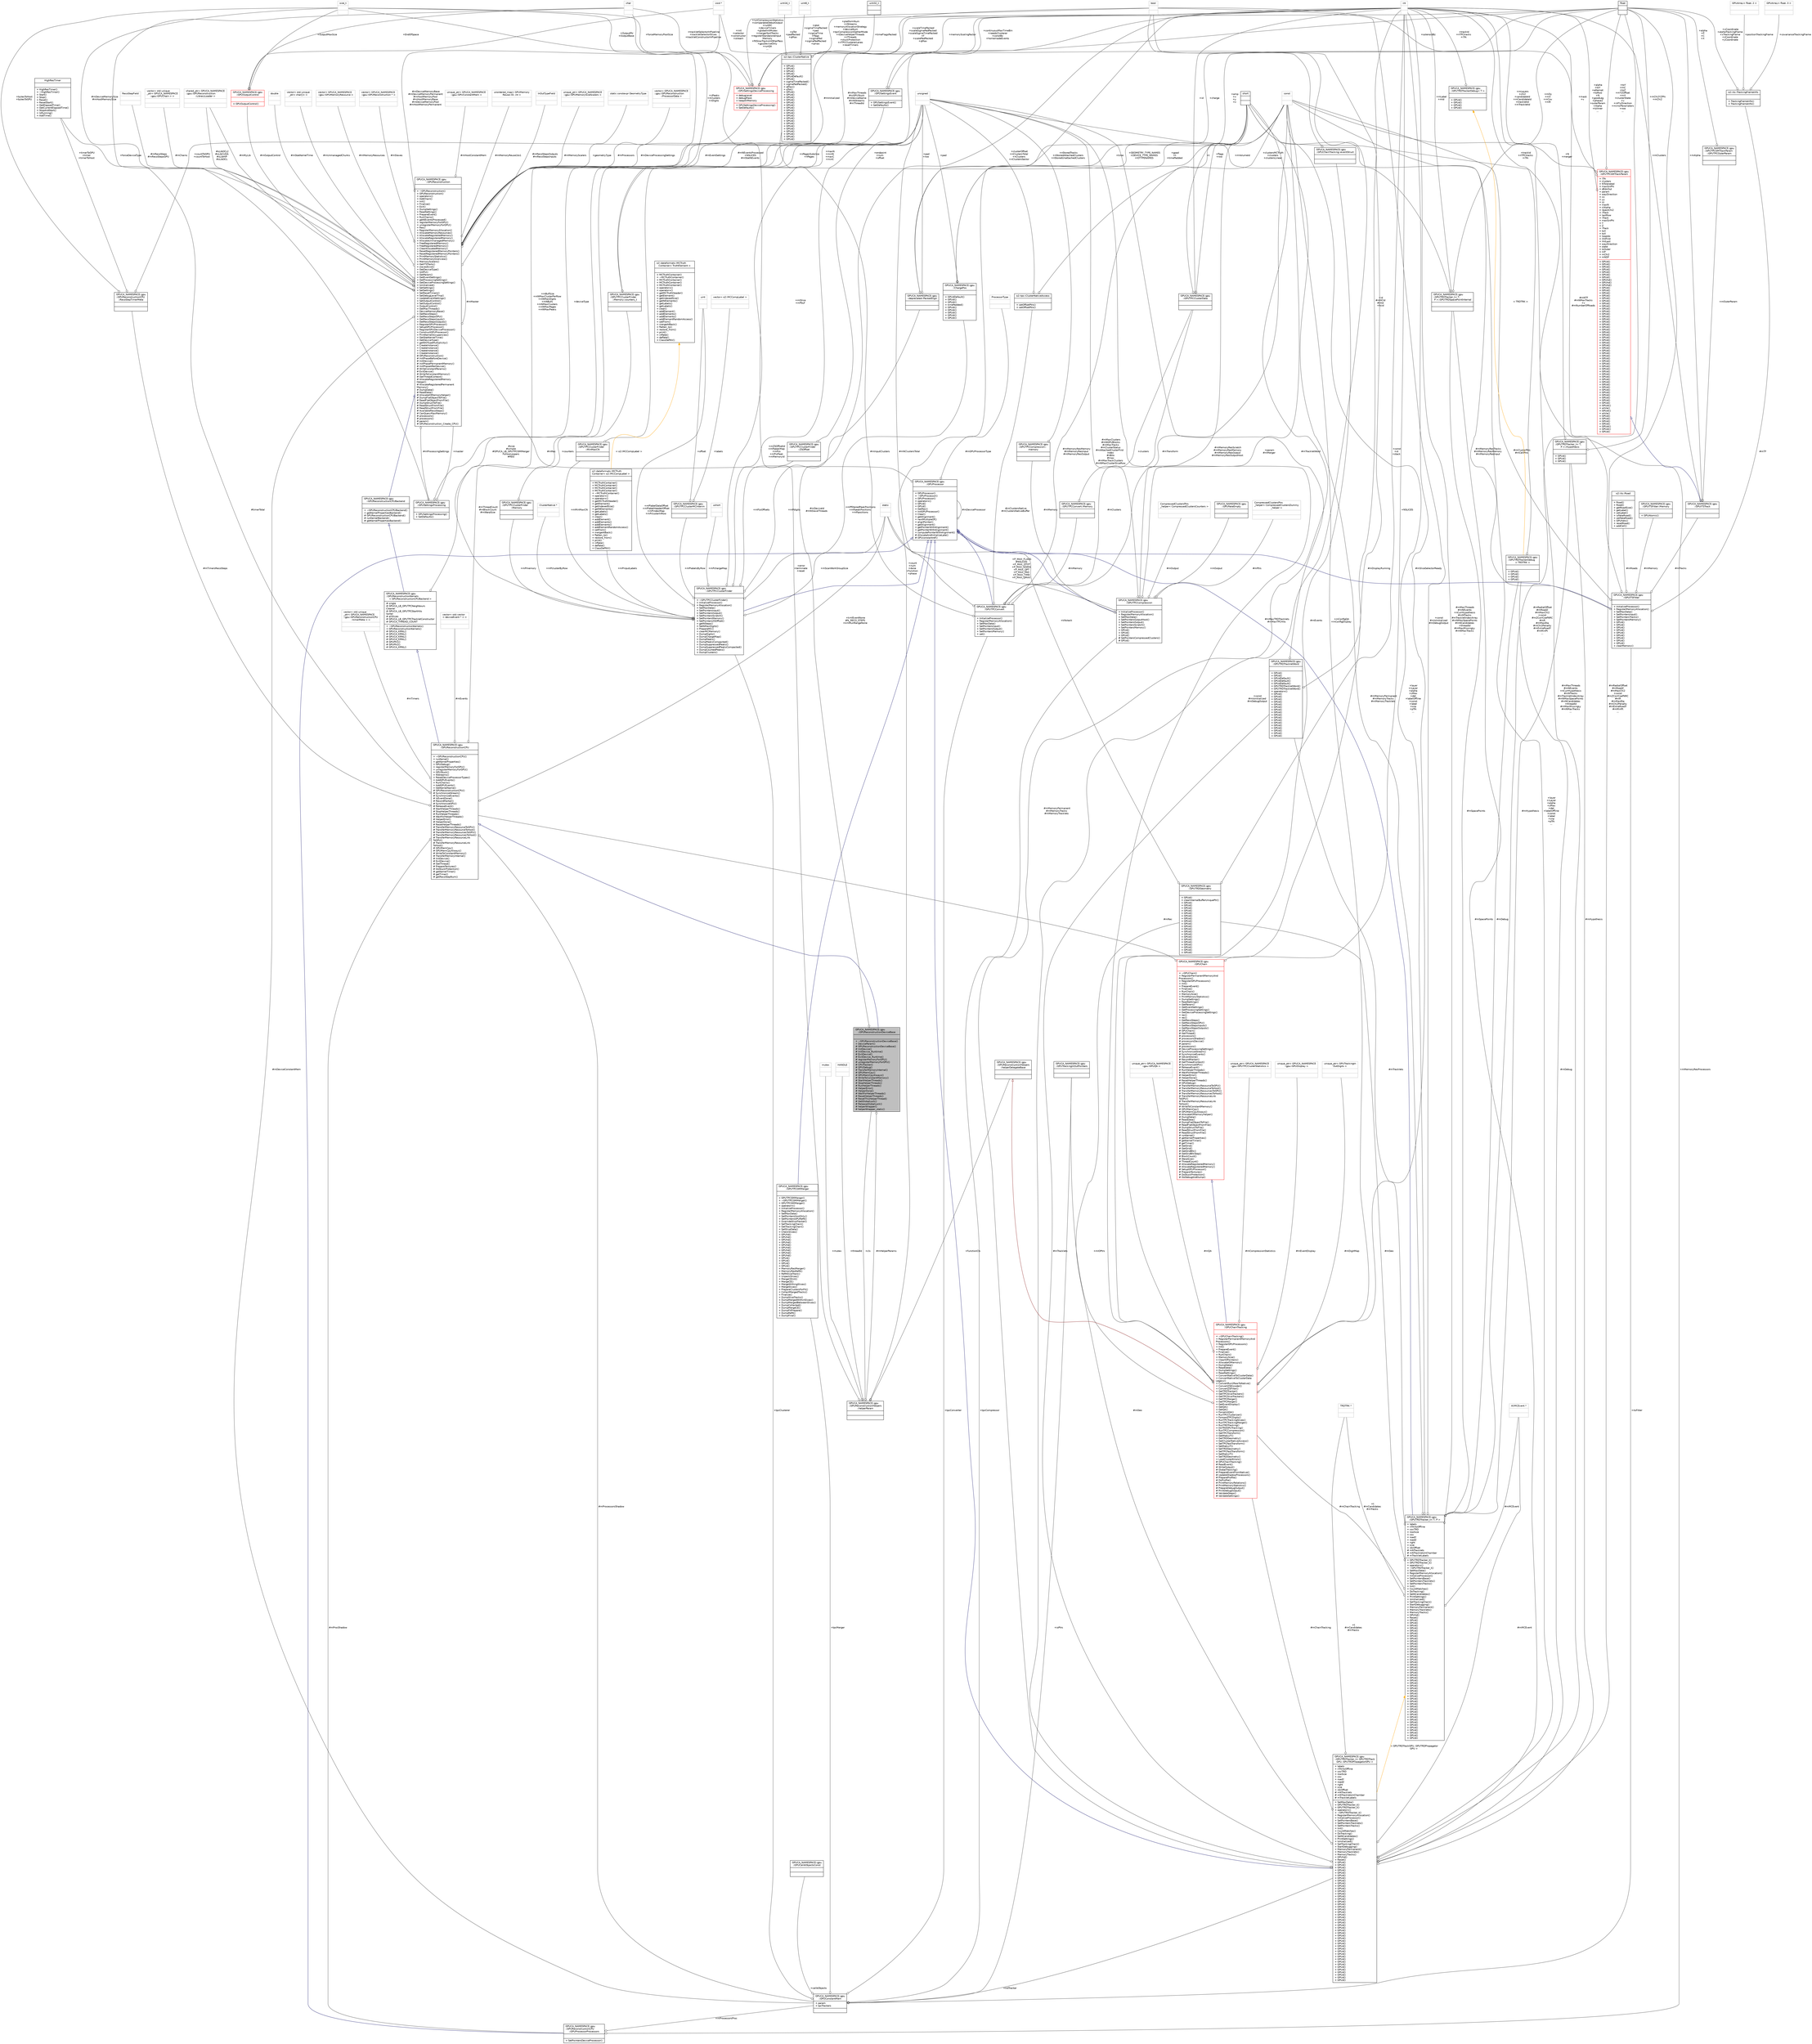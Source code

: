 digraph "GPUCA_NAMESPACE::gpu::GPUReconstructionDeviceBase"
{
 // INTERACTIVE_SVG=YES
  bgcolor="transparent";
  edge [fontname="Helvetica",fontsize="10",labelfontname="Helvetica",labelfontsize="10"];
  node [fontname="Helvetica",fontsize="10",shape=record];
  Node10 [label="{GPUCA_NAMESPACE::gpu\l::GPUReconstructionDeviceBase\n||+ ~GPUReconstructionDeviceBase()\l+ DeviceParam()\l# GPUReconstructionDeviceBase()\l# InitDevice()\l# InitDevice_Runtime()\l# ExitDevice()\l# ExitDevice_Runtime()\l# registerMemoryForGPU()\l# unregisterMemoryForGPU()\l# CPUTracker()\l# GPUDebug()\l# TransferMemoryInternal()\l# GPUMemCpy()\l# GPUMemCpyAlways()\l# WriteToConstantMemory()\l# StartHelperThreads()\l# StopHelperThreads()\l# RunHelperThreads()\l# HelperError()\l# HelperDone()\l# WaitForHelperThreads()\l# ResetHelperThreads()\l# ResetThisHelperThread()\l# GetGlobalLock()\l# ReleaseGlobalLock()\l# helperWrapper()\l# helperWrapper_static()\l}",height=0.2,width=0.4,color="black", fillcolor="grey75", style="filled", fontcolor="black"];
  Node11 -> Node10 [dir="back",color="midnightblue",fontsize="10",style="solid",arrowtail="onormal",fontname="Helvetica"];
  Node11 [label="{GPUCA_NAMESPACE::gpu\l::GPUReconstructionCPU\n||+ ~GPUReconstructionCPU()\l+ runKernel()\l+ getKernelProperties()\l+ GPUDebug()\l+ registerMemoryForGPU()\l+ unregisterMemoryForGPU()\l+ GPUStuck()\l+ NStreams()\l+ ResetDeviceProcessorTypes()\l+ AddGPUEvents()\l+ RunChains()\l+ AddGPUEvents()\l+ GetKernelName()\l# GPUReconstructionCPU()\l# SynchronizeStream()\l# SynchronizeEvents()\l# IsEventDone()\l# RecordMarker()\l# SynchronizeGPU()\l# ReleaseEvent()\l# StartHelperThreads()\l# StopHelperThreads()\l# RunHelperThreads()\l# WaitForHelperThreads()\l# HelperError()\l# HelperDone()\l# ResetHelperThreads()\l# TransferMemoryResourceToGPU()\l# TransferMemoryResourceToHost()\l# TransferMemoryResourcesToGPU()\l# TransferMemoryResourcesToHost()\l# TransferMemoryResourceLink\lToGPU()\l# TransferMemoryResourceLink\lToHost()\l# GPUMemCpy()\l# GPUMemCpyAlways()\l# WriteToConstantMemory()\l# TransferMemoryInternal()\l# InitDevice()\l# ExitDevice()\l# GetThread()\l# PrepareTextures()\l# DoStuckProtection()\l# getKernelTimer()\l# getTimer()\l# getRecoStepNum()\l}",height=0.2,width=0.4,color="black",URL="$db/d88/classGPUCA__NAMESPACE_1_1gpu_1_1GPUReconstructionCPU.html"];
  Node12 -> Node11 [dir="back",color="midnightblue",fontsize="10",style="solid",arrowtail="onormal",fontname="Helvetica"];
  Node12 [label="{GPUCA_NAMESPACE::gpu\l::GPUReconstructionKernels\l\< GPUReconstructionCPUBackend \>\n|# single\l# GPUCA_LB_GPUTPCNeighbours\lCleaner\l# GPUCA_LB_GPUTPCStartHits\lSorter\l# allSlices\l# GPUCA_LB_GPUTPCTrackletConstructor\l# GPUCA_THREAD_COUNT\l|+ ~GPUReconstructionKernels()\l+ GPUReconstructionKernels()\l# GPUCA_KRNL()\l# GPUCA_KRNL()\l# GPUCA_KRNL()\l# GPUCA_KRNL()\l# GPUPtr1()\l# GPUPtr2()\l# GPUCA_KRNL()\l}",height=0.2,width=0.4,color="black",URL="$d2/dc7/classGPUCA__NAMESPACE_1_1gpu_1_1GPUReconstructionKernels_3_01GPUReconstructionCPUBackend_01_4.html"];
  Node13 -> Node12 [dir="back",color="midnightblue",fontsize="10",style="solid",arrowtail="onormal",fontname="Helvetica"];
  Node13 [label="{GPUCA_NAMESPACE::gpu\l::GPUReconstructionCPUBackend\n||+ ~GPUReconstructionCPUBackend()\l+ getKernelPropertiesBackend()\l# GPUReconstructionCPUBackend()\l# runKernelBackend()\l# getKernelPropertiesBackend()\l}",height=0.2,width=0.4,color="black",URL="$d2/d24/classGPUCA__NAMESPACE_1_1gpu_1_1GPUReconstructionCPUBackend.html"];
  Node14 -> Node13 [dir="back",color="midnightblue",fontsize="10",style="solid",arrowtail="onormal",fontname="Helvetica"];
  Node14 [label="{GPUCA_NAMESPACE::gpu\l::GPUReconstruction\n||+ ~GPUReconstruction()\l+ GPUReconstruction()\l+ operator=()\l+ AddChain()\l+ Init()\l+ Finalize()\l+ Exit()\l+ DumpSettings()\l+ ReadSettings()\l+ PrepareEvent()\l+ RunChains()\l+ getNEventsProcessed()\l+ registerMemoryForGPU()\l+ unregisterMemoryForGPU()\l+ Res()\l+ RegisterMemoryAllocation()\l+ AllocateMemoryResources()\l+ AllocateRegisteredMemory()\l+ AllocateRegisteredMemory()\l+ AllocateUnmanagedMemory()\l+ FreeRegisteredMemory()\l+ FreeRegisteredMemory()\l+ ClearAllocatedMemory()\l+ ResetRegisteredMemoryPointers()\l+ ResetRegisteredMemoryPointers()\l+ PrintMemoryStatistics()\l+ PrintMemoryOverview()\l+ MemoryScalers()\l+ GetITSTraits()\l+ slavesExist()\l+ GetDeviceType()\l+ IsGPU()\l+ GetParam()\l+ GetEventSettings()\l+ GetProcessingSettings()\l+ GetDeviceProcessingSettings()\l+ IsInitialized()\l+ SetSettings()\l+ SetSettings()\l+ SetResetTimers()\l+ SetDebugLevelTmp()\l+ UpdateEventSettings()\l+ SetOutputControl()\l+ SetOutputControl()\l+ OutputControl()\l+ GetMaxThreads()\l+ DeviceMemoryBase()\l+ GetRecoSteps()\l+ GetRecoStepsGPU()\l+ GetRecoStepsInputs()\l+ GetRecoStepsOutputs()\l+ RegisterGPUProcessor()\l+ SetupGPUProcessor()\l+ RegisterGPUDeviceProcessor()\l+ ConstructGPUProcessor()\l+ PrintKernelOccupancies()\l+ GetStatKernelTime()\l+ GetDeviceType()\l+ getNIOTypeMultiplicity()\l+ CreateInstance()\l+ CreateInstance()\l+ CreateInstance()\l+ CreateInstance()\l# GPUReconstruction()\l# InitPhaseBeforeDevice()\l# InitDevice()\l# InitPhasePermanentMemory()\l# InitPhaseAfterDevice()\l# WriteConstantParams()\l# ExitDevice()\l# WriteToConstantMemory()\l# GetThreadContext()\l# AllocateRegisteredMemory\lHelper()\l# AllocateRegisteredPermanent\lMemory()\l# DumpData()\l# ReadData()\l# AllocateIOMemoryHelper()\l# DumpFlatObjectToFile()\l# ReadFlatObjectFromFile()\l# DumpStructToFile()\l# ReadStructFromFile()\l# ReadStructFromFile()\l# AvailableRecoSteps()\l# CanQueryMaxMemory()\l# processors()\l# processors()\l# param()\l# GPUReconstruction_Create_CPU()\l}",height=0.2,width=0.4,color="black",URL="$d6/df4/classGPUCA__NAMESPACE_1_1gpu_1_1GPUReconstruction.html"];
  Node15 -> Node14 [color="grey25",fontsize="10",style="solid",label=" #mUnmanagedChunks" ,arrowhead="odiamond",fontname="Helvetica"];
  Node15 [label="{vector\< std::unique\l_ptr\< char[]\> \>\n||}",height=0.2,width=0.4,color="grey75"];
  Node14 -> Node14 [color="grey25",fontsize="10",style="solid",label=" #mMaster" ,arrowhead="odiamond",fontname="Helvetica"];
  Node16 -> Node14 [color="grey25",fontsize="10",style="solid",label=" #mMemoryResources" ,arrowhead="odiamond",fontname="Helvetica"];
  Node16 [label="{vector\< GPUCA_NAMESPACE\l::gpu::GPUMemoryResource \>\n||}",height=0.2,width=0.4,color="grey75"];
  Node17 -> Node14 [color="grey25",fontsize="10",style="solid",label=" #sLibOCL2\n#sLibCUDA\n#sLibHIP\n#sLibOCL" ,arrowhead="odiamond",fontname="Helvetica"];
  Node17 [label="{shared_ptr\< GPUCA_NAMESPACE\l::gpu::GPUReconstruction\l::LibraryLoader \>\n||}",height=0.2,width=0.4,color="grey75"];
  Node18 -> Node14 [color="grey25",fontsize="10",style="solid",label=" #mStatKernelTime" ,arrowhead="odiamond",fontname="Helvetica"];
  Node18 [label="{double\n||}",height=0.2,width=0.4,color="grey75"];
  Node19 -> Node14 [color="grey25",fontsize="10",style="solid",label=" #mDeviceProcessingSettings" ,arrowhead="odiamond",fontname="Helvetica"];
  Node19 [label="{GPUCA_NAMESPACE::gpu\l::GPUSettingsDeviceProcessing\n|+ debugLevel\l+ debugMask\l+ keepAllMemory\l|+ GPUSettingsDeviceProcessing()\l+ SetDefaults()\l}",height=0.2,width=0.4,color="red",URL="$dd/d45/structGPUCA__NAMESPACE_1_1gpu_1_1GPUSettingsDeviceProcessing.html"];
  Node20 -> Node19 [color="grey25",fontsize="10",style="solid",label=" +memoryScalingFactor" ,arrowhead="odiamond",fontname="Helvetica"];
  Node20 [label="{float\n||}",height=0.2,width=0.4,color="black",URL="$d4/dc3/classfloat.html"];
  Node21 -> Node19 [color="grey25",fontsize="10",style="solid",label=" +trackletSelectorInPipeline\n+trackletSelectorSlices\n+trackletConstructorInPipeline" ,arrowhead="odiamond",fontname="Helvetica"];
  Node21 [label="{char\n||}",height=0.2,width=0.4,color="grey75"];
  Node22 -> Node19 [color="grey25",fontsize="10",style="solid",label=" +forceMemoryPoolSize" ,arrowhead="odiamond",fontname="Helvetica"];
  Node22 [label="{size_t\n||}",height=0.2,width=0.4,color="grey75"];
  Node23 -> Node19 [color="grey25",fontsize="10",style="solid",label=" +platformNum\n+nStreams\n+memoryAllocationStrategy\n+deviceNum\n+tpcCompressionGatherMode\n+nDeviceHelperThreads\n+nThreads\n+stuckProtection\n+nTPCClustererLanes\n+resetTimers\n..." ,arrowhead="odiamond",fontname="Helvetica"];
  Node23 [label="{int\n||}",height=0.2,width=0.4,color="grey75"];
  Node24 -> Node19 [color="grey25",fontsize="10",style="solid",label=" +runCompressionStatistics\n+comparableDebutOutput\n+runMC\n+deviceTimers\n+globalInitMutex\n+mergerSortTracks\n+registerStandaloneInput\lMemory\n+fitSlowTracksInOtherPass\n+gpuDeviceOnly\n+runQA\n..." ,arrowhead="odiamond",fontname="Helvetica"];
  Node24 [label="{bool\n||}",height=0.2,width=0.4,color="grey75"];
  Node28 -> Node14 [color="grey25",fontsize="10",style="solid",label=" #mSlaves" ,arrowhead="odiamond",fontname="Helvetica"];
  Node28 [label="{vector\< GPUCA_NAMESPACE\l::gpu::GPUReconstruction * \>\n||}",height=0.2,width=0.4,color="grey75"];
  Node29 -> Node14 [color="grey25",fontsize="10",style="solid",label=" #mHostConstantMem" ,arrowhead="odiamond",fontname="Helvetica"];
  Node29 [label="{unique_ptr\< GPUCA_NAMESPACE\l::gpu::GPUConstantMem \>\n||}",height=0.2,width=0.4,color="grey75"];
  Node30 -> Node14 [color="grey25",fontsize="10",style="solid",label=" #mMemoryReuse1to1" ,arrowhead="odiamond",fontname="Helvetica"];
  Node30 [label="{unordered_map\< GPUMemory\lReuse::ID, int \>\n||}",height=0.2,width=0.4,color="grey75"];
  Node31 -> Node14 [color="grey25",fontsize="10",style="solid",label=" #mRecoStepsOutputs\n#mRecoStepsInputs" ,arrowhead="odiamond",fontname="Helvetica"];
  Node31 [label="{InOutTypeField\n||}",height=0.2,width=0.4,color="grey75"];
  Node32 -> Node14 [color="grey25",fontsize="10",style="solid",label=" #mMemoryScalers" ,arrowhead="odiamond",fontname="Helvetica"];
  Node32 [label="{unique_ptr\< GPUCA_NAMESPACE\l::gpu::GPUMemorySizeScalers \>\n||}",height=0.2,width=0.4,color="grey75"];
  Node33 -> Node14 [color="grey25",fontsize="10",style="solid",label=" #mOutputControl" ,arrowhead="odiamond",fontname="Helvetica"];
  Node33 [label="{GPUCA_NAMESPACE::gpu\l::GPUOutputControl\n||+ GPUOutputControl()\l}",height=0.2,width=0.4,color="red",URL="$d4/d7c/structGPUCA__NAMESPACE_1_1gpu_1_1GPUOutputControl.html"];
  Node21 -> Node33 [color="grey25",fontsize="10",style="solid",label=" +EndOfSpace" ,arrowhead="odiamond",fontname="Helvetica"];
  Node22 -> Node33 [color="grey25",fontsize="10",style="solid",label=" +OutputMaxSize" ,arrowhead="odiamond",fontname="Helvetica"];
  Node35 -> Node33 [color="grey25",fontsize="10",style="solid",label=" +OutputPtr\n+OutputBase" ,arrowhead="odiamond",fontname="Helvetica"];
  Node35 [label="{void *\n||}",height=0.2,width=0.4,color="grey75"];
  Node17 -> Node14 [color="grey25",fontsize="10",style="solid",label=" #mMyLib" ,arrowhead="odiamond",fontname="Helvetica"];
  Node36 -> Node14 [color="grey25",fontsize="10",style="solid",label=" #mEventSettings" ,arrowhead="odiamond",fontname="Helvetica"];
  Node36 [label="{GPUCA_NAMESPACE::gpu\l::GPUSettingsEvent\n||+ GPUSettingsEvent()\l+ SetDefaults()\l}",height=0.2,width=0.4,color="black",URL="$d0/d50/structGPUCA__NAMESPACE_1_1gpu_1_1GPUSettingsEvent.html"];
  Node20 -> Node36 [color="grey25",fontsize="10",style="solid",label=" +solenoidBz" ,arrowhead="odiamond",fontname="Helvetica"];
  Node23 -> Node36 [color="grey25",fontsize="10",style="solid",label=" +continuousMaxTimeBin\n+needsClusterer\n+constBz\n+homemadeEvents" ,arrowhead="odiamond",fontname="Helvetica"];
  Node22 -> Node14 [color="grey25",fontsize="10",style="solid",label=" #mDeviceMemorySize\n#mHostMemorySize" ,arrowhead="odiamond",fontname="Helvetica"];
  Node37 -> Node14 [color="grey25",fontsize="10",style="solid",label=" #mDeviceConstantMem" ,arrowhead="odiamond",fontname="Helvetica"];
  Node37 [label="{GPUCA_NAMESPACE::gpu\l::GPUConstantMem\n|+ param\l+ tpcTrackers\l|}",height=0.2,width=0.4,color="black",URL="$dc/d57/structGPUCA__NAMESPACE_1_1gpu_1_1GPUConstantMem.html"];
  Node38 -> Node37 [color="grey25",fontsize="10",style="solid",label=" +tpcClusterer" ,arrowhead="odiamond",fontname="Helvetica"];
  Node38 [label="{GPUCA_NAMESPACE::gpu\l::GPUTPCClusterFinder\n||+ ~GPUTPCClusterFinder()\l+ InitializeProcessor()\l+ RegisterMemoryAllocation()\l+ SetMaxData()\l+ SetPointersInput()\l+ SetPointersOutput()\l+ SetPointersScratch()\l+ SetPointersMemory()\l+ SetPointersZSOffset()\l+ getNSteps()\l+ SetNMaxDigits()\l+ PrepareMC()\l+ clearMCMemory()\l+ DumpDigits()\l+ DumpChargeMap()\l+ DumpPeaks()\l+ DumpPeaksCompacted()\l+ DumpSuppressedPeaks()\l+ DumpSuppressedPeaksCompacted()\l+ DumpCountedPeaks()\l+ DumpClusters()\l}",height=0.2,width=0.4,color="black",URL="$da/dac/classGPUCA__NAMESPACE_1_1gpu_1_1GPUTPCClusterFinder.html"];
  Node39 -> Node38 [dir="back",color="midnightblue",fontsize="10",style="solid",arrowtail="onormal",fontname="Helvetica"];
  Node39 [label="{GPUCA_NAMESPACE::gpu\l::GPUProcessor\n||+ GPUProcessor()\l+ ~GPUProcessor()\l+ GPUProcessor()\l+ operator=()\l+ GPUd()\l+ GPUd()\l+ GetRec()\l+ InitGPUProcessor()\l+ Clear()\l+ getAlignment()\l+ nextMultipleOf()\l+ alignPointer()\l+ getAlignment()\l+ getPointerWithAlignment()\l+ getPointerWithAlignment()\l+ computePointerWithAlignment()\l# AllocateAndInitializeLate()\l# GPUconstantref()\l}",height=0.2,width=0.4,color="black",URL="$d0/dd7/classGPUCA__NAMESPACE_1_1gpu_1_1GPUProcessor.html"];
  Node14 -> Node39 [color="grey25",fontsize="10",style="solid",label=" #mRec" ,arrowhead="odiamond",fontname="Helvetica"];
  Node39 -> Node39 [color="grey25",fontsize="10",style="solid",label=" #mDeviceProcessor" ,arrowhead="odiamond",fontname="Helvetica"];
  Node40 -> Node39 [color="grey25",fontsize="10",style="solid",label=" #mGPUProcessorType" ,arrowhead="odiamond",fontname="Helvetica"];
  Node40 [label="{ProcessorType\n||}",height=0.2,width=0.4,color="grey75"];
  Node41 -> Node38 [color="grey25",fontsize="10",style="solid",label=" +mMinMaxCN" ,arrowhead="odiamond",fontname="Helvetica"];
  Node41 [label="{GPUCA_NAMESPACE::gpu\l::GPUTPCClusterFinder\l::MinMaxCN\n||}",height=0.2,width=0.4,color="black",URL="$dc/dc6/structGPUCA__NAMESPACE_1_1gpu_1_1GPUTPCClusterFinder_1_1MinMaxCN.html"];
  Node42 -> Node41 [color="grey25",fontsize="10",style="solid",label=" +maxN\n+minN\n+maxC\n+minC" ,arrowhead="odiamond",fontname="Helvetica"];
  Node42 [label="{unsigned\n||}",height=0.2,width=0.4,color="grey75"];
  Node43 -> Node38 [color="grey25",fontsize="10",style="solid",label=" +mPmemory" ,arrowhead="odiamond",fontname="Helvetica"];
  Node43 [label="{GPUCA_NAMESPACE::gpu\l::GPUTPCClusterFinder\l::Memory\n||}",height=0.2,width=0.4,color="black",URL="$d6/d9c/structGPUCA__NAMESPACE_1_1gpu_1_1GPUTPCClusterFinder_1_1Memory.html"];
  Node44 -> Node43 [color="grey25",fontsize="10",style="solid",label=" +counters" ,arrowhead="odiamond",fontname="Helvetica"];
  Node44 [label="{GPUCA_NAMESPACE::gpu\l::GPUTPCClusterFinder\l::Memory::counters_t\n||}",height=0.2,width=0.4,color="black",URL="$d6/d42/structGPUCA__NAMESPACE_1_1gpu_1_1GPUTPCClusterFinder_1_1Memory_1_1counters__t.html"];
  Node22 -> Node44 [color="grey25",fontsize="10",style="solid",label=" +nPeaks\n+nClusters\n+nDigits" ,arrowhead="odiamond",fontname="Helvetica"];
  Node42 -> Node44 [color="grey25",fontsize="10",style="solid",label=" +nPagesSubslice\n+nPages" ,arrowhead="odiamond",fontname="Helvetica"];
  Node45 -> Node38 [color="grey25",fontsize="10",style="solid",label=" +mPfilteredPeakPositions\n+mPpeakPositions\n+mPpositions" ,arrowhead="odiamond",fontname="Helvetica"];
  Node45 [label="{GPUCA_NAMESPACE::gpu\l::ChargePos\n||+ GPUdDefault()\l+ GPUdi()\l+ GPUdi()\l+ timePadded()\l+ GPUdi()\l+ GPUdi()\l+ GPUdi()\l+ GPUdi()\l+ GPUdi()\l}",height=0.2,width=0.4,color="black",URL="$dd/d68/structGPUCA__NAMESPACE_1_1gpu_1_1ChargePos.html"];
  Node46 -> Node45 [color="grey25",fontsize="10",style="solid",label=" +gpad\n+t\n+timePadded" ,arrowhead="odiamond",fontname="Helvetica"];
  Node46 [label="{short\n||}",height=0.2,width=0.4,color="black",URL="$dc/d10/classshort.html"];
  Node47 -> Node45 [color="grey25",fontsize="10",style="solid",label=" +t" ,arrowhead="odiamond",fontname="Helvetica"];
  Node47 [label="{const\n||}",height=0.2,width=0.4,color="grey75"];
  Node42 -> Node45 [color="grey25",fontsize="10",style="solid",label=" +pad" ,arrowhead="odiamond",fontname="Helvetica"];
  Node48 -> Node38 [color="grey25",fontsize="10",style="solid",label=" +mPinputLabels" ,arrowhead="odiamond",fontname="Helvetica"];
  Node48 [label="{o2::dataformats::MCTruth\lContainer\< o2::MCCompLabel \>\n||+ MCTruthContainer()\l+ MCTruthContainer()\l+ MCTruthContainer()\l+ MCTruthContainer()\l+ ~MCTruthContainer()\l+ operator=()\l+ operator=()\l+ getMCTruthHeader()\l+ getElement()\l+ getIndexedSize()\l+ getNElements()\l+ getLabels()\l+ getLabels()\l+ clear()\l+ addElement()\l+ addElements()\l+ addElements()\l+ addElementRandomAccess()\l+ setFrom()\l+ mergeAtBack()\l+ flatten_to()\l+ restore_from()\l+ print()\l+ inflate()\l+ deflate()\l+ ClassDefNV()\l}",height=0.2,width=0.4,color="black",URL="$dc/daa/classo2_1_1dataformats_1_1MCTruthContainer.html"];
  Node49 -> Node48 [dir="back",color="orange",fontsize="10",style="solid",label=" \< o2::MCCompLabel \>" ,fontname="Helvetica"];
  Node49 [label="{o2::dataformats::MCTruth\lContainer\< TruthElement \>\n||+ MCTruthContainer()\l+ ~MCTruthContainer()\l+ MCTruthContainer()\l+ MCTruthContainer()\l+ MCTruthContainer()\l+ operator=()\l+ operator=()\l+ getMCTruthHeader()\l+ getElement()\l+ getIndexedSize()\l+ getNElements()\l+ getLabels()\l+ getLabels()\l+ clear()\l+ addElement()\l+ addElements()\l+ addElements()\l+ addElementRandomAccess()\l+ setFrom()\l+ mergeAtBack()\l+ flatten_to()\l+ restore_from()\l+ print()\l+ inflate()\l+ deflate()\l+ ClassDefNV()\l}",height=0.2,width=0.4,color="black",URL="$dc/daa/classo2_1_1dataformats_1_1MCTruthContainer.html",tooltip="A container to hold and manage MC truth information/labels. "];
  Node50 -> Node38 [color="grey25",fontsize="10",style="solid",label=" +mPdigits" ,arrowhead="odiamond",fontname="Helvetica"];
  Node50 [label="{GPUCA_NAMESPACE::gpu\l::deprecated::PackedDigit\n||}",height=0.2,width=0.4,color="black",URL="$d3/daf/structGPUCA__NAMESPACE_1_1gpu_1_1deprecated_1_1PackedDigit.html"];
  Node46 -> Node50 [color="grey25",fontsize="10",style="solid",label=" +time" ,arrowhead="odiamond",fontname="Helvetica"];
  Node20 -> Node50 [color="grey25",fontsize="10",style="solid",label=" +charge" ,arrowhead="odiamond",fontname="Helvetica"];
  Node42 -> Node50 [color="grey25",fontsize="10",style="solid",label=" +pad\n+row" ,arrowhead="odiamond",fontname="Helvetica"];
  Node22 -> Node38 [color="grey25",fontsize="10",style="solid",label=" +mBufSize\n+mNMaxClusterPerRow\n+mNMaxDigits\n+mNBufs\n+mNMaxClusters\n+mNMaxPages\n+mNMaxPeaks" ,arrowhead="odiamond",fontname="Helvetica"];
  Node51 -> Node38 [color="grey25",fontsize="10",style="solid",label=" +mPchargeMap" ,arrowhead="odiamond",fontname="Helvetica"];
  Node51 [label="{ushort\n||}",height=0.2,width=0.4,color="grey75"];
  Node23 -> Node38 [color="grey25",fontsize="10",style="solid",label=" +mISlice\n+mPbuf" ,arrowhead="odiamond",fontname="Helvetica"];
  Node52 -> Node38 [color="grey25",fontsize="10",style="solid",label=" +mPzsOffsets" ,arrowhead="odiamond",fontname="Helvetica"];
  Node52 [label="{GPUCA_NAMESPACE::gpu\l::GPUTPCClusterFinder\l::ZSOffset\n||}",height=0.2,width=0.4,color="black",URL="$da/d0d/structGPUCA__NAMESPACE_1_1gpu_1_1GPUTPCClusterFinder_1_1ZSOffset.html"];
  Node42 -> Node52 [color="grey25",fontsize="10",style="solid",label=" +endpoint\n+num\n+offset" ,arrowhead="odiamond",fontname="Helvetica"];
  Node53 -> Node38 [color="grey25",fontsize="10",style="solid",label=" +mPlabelDataOffset\n+mPlabelHeaderOffset\n+mPindexMap\n+mPclusterInRow" ,arrowhead="odiamond",fontname="Helvetica"];
  Node53 [label="{uint\n||}",height=0.2,width=0.4,color="grey75"];
  Node27 -> Node38 [color="grey25",fontsize="10",style="solid",label=" +mScanWorkGroupSize" ,arrowhead="odiamond",fontname="Helvetica"];
  Node27 [label="{static\n||}",height=0.2,width=0.4,color="grey75"];
  Node54 -> Node38 [color="grey25",fontsize="10",style="solid",label=" +mPclusterByRow" ,arrowhead="odiamond",fontname="Helvetica"];
  Node54 [label="{ClusterNative *\n||}",height=0.2,width=0.4,color="grey75"];
  Node42 -> Node38 [color="grey25",fontsize="10",style="solid",label=" +mZSOffsetId\n+mPpeakMap\n+mPzs\n+mPisPeak\n+mMemoryId" ,arrowhead="odiamond",fontname="Helvetica"];
  Node55 -> Node38 [color="grey25",fontsize="10",style="solid",label=" +mPlabelsByRow" ,arrowhead="odiamond",fontname="Helvetica"];
  Node55 [label="{GPUCA_NAMESPACE::gpu\l::GPUTPCClusterMCInterim\n||}",height=0.2,width=0.4,color="black",URL="$d4/d0e/structGPUCA__NAMESPACE_1_1gpu_1_1GPUTPCClusterMCInterim.html"];
  Node56 -> Node55 [color="grey25",fontsize="10",style="solid",label=" +labels" ,arrowhead="odiamond",fontname="Helvetica"];
  Node56 [label="{vector\< o2::MCCompLabel \>\n||}",height=0.2,width=0.4,color="grey75"];
  Node53 -> Node55 [color="grey25",fontsize="10",style="solid",label=" +offset" ,arrowhead="odiamond",fontname="Helvetica"];
  Node57 -> Node37 [color="grey25",fontsize="10",style="solid",label=" +itsFitter" ,arrowhead="odiamond",fontname="Helvetica"];
  Node57 [label="{GPUCA_NAMESPACE::gpu\l::GPUITSFitter\n||+ InitializeProcessor()\l+ RegisterMemoryAllocation()\l+ SetMaxData()\l+ SetPointersInput()\l+ SetPointersTracks()\l+ SetPointersMemory()\l+ GPUd()\l+ GPUd()\l+ GPUd()\l+ GPUd()\l+ GPUd()\l+ GPUd()\l+ GPUd()\l+ GPUd()\l+ GPUd()\l+ clearMemory()\l}",height=0.2,width=0.4,color="black",URL="$d8/df8/classGPUCA__NAMESPACE_1_1gpu_1_1GPUITSFitter.html"];
  Node39 -> Node57 [dir="back",color="midnightblue",fontsize="10",style="solid",arrowtail="onormal",fontname="Helvetica"];
  Node58 -> Node57 [color="grey25",fontsize="10",style="solid",label=" #mRoads" ,arrowhead="odiamond",fontname="Helvetica"];
  Node58 [label="{o2::its::Road\n||+ Road()\l+ Road()\l+ getRoadSize()\l+ getLabel()\l+ setLabel()\l+ isFakeRoad()\l+ setFakeRoad()\l+ GPUhdni()\l+ resetRoad()\l+ addCell()\l}",height=0.2,width=0.4,color="black",URL="$d2/d7f/classo2_1_1its_1_1Road.html"];
  Node59 -> Node57 [color="grey25",fontsize="10",style="solid",label=" #mMemory" ,arrowhead="odiamond",fontname="Helvetica"];
  Node59 [label="{GPUCA_NAMESPACE::gpu\l::GPUITSFitter::Memory\n||+ GPUAtomic()\l}",height=0.2,width=0.4,color="black",URL="$dc/ddc/structGPUCA__NAMESPACE_1_1gpu_1_1GPUITSFitter_1_1Memory.html"];
  Node60 -> Node57 [color="grey25",fontsize="10",style="solid",label=" #mTF" ,arrowhead="odiamond",fontname="Helvetica"];
  Node60 [label="{o2::its::TrackingFrameInfo\n||+ TrackingFrameInfo()\l+ TrackingFrameInfo()\l}",height=0.2,width=0.4,color="black",URL="$d2/d5f/structo2_1_1its_1_1TrackingFrameInfo.html"];
  Node61 -> Node60 [color="grey25",fontsize="10",style="solid",label=" +covarianceTrackingFrame" ,arrowhead="odiamond",fontname="Helvetica"];
  Node61 [label="{GPUArray\< float, 3 \>\n||}",height=0.2,width=0.4,color="grey75"];
  Node62 -> Node60 [color="grey25",fontsize="10",style="solid",label=" +positionTrackingFrame" ,arrowhead="odiamond",fontname="Helvetica"];
  Node62 [label="{GPUArray\< float, 2 \>\n||}",height=0.2,width=0.4,color="grey75"];
  Node20 -> Node60 [color="grey25",fontsize="10",style="solid",label=" +xCoordinate\n+alphaTrackingFrame\n+xTrackingFrame\n+zCoordinate\n+yCoordinate" ,arrowhead="odiamond",fontname="Helvetica"];
  Node46 -> Node57 [color="grey25",fontsize="10",style="solid",label=" #mMemoryResTracks\n#mMemoryResMemory\n#mMemoryResInput" ,arrowhead="odiamond",fontname="Helvetica"];
  Node23 -> Node57 [color="grey25",fontsize="10",style="solid",label=" #mNTF\n#mNMaxTracks\n+v\n#mNumberOfRoads" ,arrowhead="odiamond",fontname="Helvetica"];
  Node63 -> Node57 [color="grey25",fontsize="10",style="solid",label=" #mTracks" ,arrowhead="odiamond",fontname="Helvetica"];
  Node63 [label="{GPUCA_NAMESPACE::gpu\l::GPUITSTrack\n||}",height=0.2,width=0.4,color="black",URL="$dc/d9a/classGPUCA__NAMESPACE_1_1gpu_1_1GPUITSTrack.html"];
  Node64 -> Node63 [dir="back",color="midnightblue",fontsize="10",style="solid",arrowtail="onormal",fontname="Helvetica"];
  Node64 [label="{GPUCA_NAMESPACE::gpu\l::GPUTPCGMTrackParam\n|+ iTrk\l+ clusters\l+ NTolerated\l+ maxSinPhi\l+ dEdxOut\l+ param\l+ wayDirection\l+ xx\l+ yy\l+ zz\l+ maxN\l+ clAlpha\l+ rejectChi2\l+ iTrack\l+ lastRow\l+ iTrack\l+ maxSinPhi\l+ Y\l+ Z\l+ iTrack\l+ toX\l+ toX\l+ loopIdx\l+ ihitFirst\l+ ihitLast\l+ wayDirection\l+ state\l+ tzOuter\l+ mP\l+ mChi2\l+ mNDF\l|+ GPUd()\l+ GPUd()\l+ GPUd()\l+ GPUd()\l+ GPUd()\l+ GPUd()\l+ GPUd()\l+ GPUhd()\l+ GPUhd()\l+ GPUhd()\l+ GPUd()\l+ GPUd()\l+ GPUd()\l+ GPUd()\l+ GPUd()\l+ GPUd()\l+ GPUd()\l+ GPUd()\l+ GPUd()\l+ GPUd()\l+ GPUd()\l+ GPUd()\l+ GPUd()\l+ GPUd()\l+ GPUd()\l+ GPUd()\l+ GPUd()\l+ GPUd()\l+ GPUd()\l+ GPUd()\l+ GPUd()\l+ GPUd()\l+ GPUd()\l+ GPUd()\l+ GPUd()\l+ GPUd()\l+ GPUd()\l+ GPUd()\l+ GPUd()\l+ GPUd()\l+ GPUd()\l+ GPUd()\l+ GPUd()\l+ GPUd()\l+ GPUd()\l+ GPUd()\l+ GPUd()\l+ GPUd()\l+ GPUd()\l+ GPUd()\l+ GPUd()\l+ GPUd()\l+ GPUd()\l+ GPUd()\l+ GPUd()\l+ GPUdi()\l+ while()\l+ GPUdi()\l+ while()\l+ GPUd()\l+ GPUd()\l+ GPUd()\l+ GPUd()\l+ GPUdi()\l+ GPUdi()\l+ GPUd()\l}",height=0.2,width=0.4,color="red",URL="$df/df6/classGPUCA__NAMESPACE_1_1gpu_1_1GPUTPCGMTrackParam.html"];
  Node20 -> Node64 [color="grey25",fontsize="10",style="solid",label=" +toY\n+mC\n+toZ\n+mTZOffset\n+mX\n+clusterState\n+v\n+inFlyDirection\n+mirrorParameters\n+row\n..." ,arrowhead="odiamond",fontname="Helvetica"];
  Node23 -> Node64 [color="grey25",fontsize="10",style="solid",label=" +alpha\n+toY\n+attempt\n+toRow\n+N\n+goodLeg\n+phase2\n+outerParam\n+Alpha\n+tzInner\n..." ,arrowhead="odiamond",fontname="Helvetica"];
  Node24 -> Node64 [color="grey25",fontsize="10",style="solid",label=" +mask\n+v" ,arrowhead="odiamond",fontname="Helvetica"];
  Node47 -> Node64 [color="grey25",fontsize="10",style="solid",label=" +N\n+merger" ,arrowhead="odiamond",fontname="Helvetica"];
  Node20 -> Node63 [color="grey25",fontsize="10",style="solid",label=" +mAlpha" ,arrowhead="odiamond",fontname="Helvetica"];
  Node23 -> Node63 [color="grey25",fontsize="10",style="solid",label=" +mClusters" ,arrowhead="odiamond",fontname="Helvetica"];
  Node66 -> Node63 [color="grey25",fontsize="10",style="solid",label=" +mOuterParam" ,arrowhead="odiamond",fontname="Helvetica"];
  Node66 [label="{GPUCA_NAMESPACE::gpu\l::GPUTPCGMTrackParam\l::GPUTPCOuterParam\n||}",height=0.2,width=0.4,color="black",URL="$d3/d23/structGPUCA__NAMESPACE_1_1gpu_1_1GPUTPCGMTrackParam_1_1GPUTPCOuterParam.html"];
  Node20 -> Node66 [color="grey25",fontsize="10",style="solid",label=" +alpha\n+P\n+C\n+X" ,arrowhead="odiamond",fontname="Helvetica"];
  Node47 -> Node57 [color="grey25",fontsize="10",style="solid",label=" #mClusterPtrs\n#mCellPtrs" ,arrowhead="odiamond",fontname="Helvetica"];
  Node67 -> Node37 [color="grey25",fontsize="10",style="solid",label=" +ioPtrs" ,arrowhead="odiamond",fontname="Helvetica"];
  Node67 [label="{GPUCA_NAMESPACE::gpu\l::GPUTrackingInOutPointers\n||}",height=0.2,width=0.4,color="black",URL="$d2/d7f/structGPUCA__NAMESPACE_1_1gpu_1_1GPUTrackingInOutPointers.html"];
  Node68 -> Node37 [color="grey25",fontsize="10",style="solid",label=" +tpcConverter" ,arrowhead="odiamond",fontname="Helvetica"];
  Node68 [label="{GPUCA_NAMESPACE::gpu\l::GPUTPCConvert\n||+ InitializeProcessor()\l+ RegisterMemoryAllocation()\l+ SetMaxData()\l+ SetPointersInput()\l+ SetPointersOutput()\l+ SetPointersMemory()\l+ set()\l}",height=0.2,width=0.4,color="black",URL="$d3/d6f/classGPUCA__NAMESPACE_1_1gpu_1_1GPUTPCConvert.html"];
  Node39 -> Node68 [dir="back",color="midnightblue",fontsize="10",style="solid",arrowtail="onormal",fontname="Helvetica"];
  Node69 -> Node68 [color="grey25",fontsize="10",style="solid",label=" #mClustersNative\n#mClustersNativeBuffer" ,arrowhead="odiamond",fontname="Helvetica"];
  Node69 [label="{o2::tpc::ClusterNativeAccess\n||+ setOffsetPtrs()\l+ setOffsetPtrs()\l}",height=0.2,width=0.4,color="black",URL="$da/d95/structo2_1_1tpc_1_1ClusterNativeAccess.html"];
  Node42 -> Node69 [color="grey25",fontsize="10",style="solid",label=" +clusterOffset\n+nClustersTotal\n+nClusters\n+nClustersSector" ,arrowhead="odiamond",fontname="Helvetica"];
  Node47 -> Node69 [color="grey25",fontsize="10",style="solid",label=" +clustersMCTruth\n+clusters\n+clustersLinear" ,arrowhead="odiamond",fontname="Helvetica"];
  Node46 -> Node68 [color="grey25",fontsize="10",style="solid",label=" #mMemoryResMemory\n#mMemoryResInput\n#mMemoryResOutput" ,arrowhead="odiamond",fontname="Helvetica"];
  Node70 -> Node68 [color="grey25",fontsize="10",style="solid",label=" #mClusters" ,arrowhead="odiamond",fontname="Helvetica"];
  Node70 [label="{GPUCA_NAMESPACE::gpu\l::GPUTPCClusterData\n||}",height=0.2,width=0.4,color="black",URL="$de/d16/structGPUCA__NAMESPACE_1_1gpu_1_1GPUTPCClusterData.html"];
  Node20 -> Node70 [color="grey25",fontsize="10",style="solid",label=" +amp\n+x\n+y\n+z" ,arrowhead="odiamond",fontname="Helvetica"];
  Node46 -> Node70 [color="grey25",fontsize="10",style="solid",label=" +flags\n+row" ,arrowhead="odiamond",fontname="Helvetica"];
  Node23 -> Node70 [color="grey25",fontsize="10",style="solid",label=" +id" ,arrowhead="odiamond",fontname="Helvetica"];
  Node71 -> Node68 [color="grey25",fontsize="10",style="solid",label=" #mInputClusters" ,arrowhead="odiamond",fontname="Helvetica"];
  Node71 [label="{o2::tpc::ClusterNative\n||+ GPUd()\l+ GPUd()\l+ GPUd()\l+ GPUd()\l+ GPUdDefault()\l+ GPUd()\l+ sigmaTimePacked()\l+ sigmaPadPacked()\l+ qMax()\l+ qTot()\l+ GPUd()\l+ GPUd()\l+ GPUd()\l+ GPUd()\l+ GPUd()\l+ GPUd()\l+ GPUd()\l+ GPUd()\l+ GPUd()\l+ GPUd()\l+ GPUd()\l+ GPUd()\l+ GPUd()\l+ GPUd()\l+ GPUd()\l+ GPUd()\l+ GPUd()\l+ GPUd()\l+ GPUd()\l}",height=0.2,width=0.4,color="black",URL="$dc/dbc/structo2_1_1tpc_1_1ClusterNative.html"];
  Node72 -> Node71 [color="grey25",fontsize="10",style="solid",label=" +qTot\n+padPacked\n+qMax" ,arrowhead="odiamond",fontname="Helvetica"];
  Node72 [label="{uint16_t\n||}",height=0.2,width=0.4,color="grey75"];
  Node73 -> Node71 [color="grey25",fontsize="10",style="solid",label=" +qtot\n+sigmaTimePacked\n+pad\n+sigmaTime\n+flags\n+sigmaPad\n+sigmaPadPacked\n+qmax" ,arrowhead="odiamond",fontname="Helvetica"];
  Node73 [label="{uint8_t\n||}",height=0.2,width=0.4,color="grey75"];
  Node74 -> Node71 [color="grey25",fontsize="10",style="solid",label=" +timeFlagsPacked" ,arrowhead="odiamond",fontname="Helvetica"];
  Node74 [label="{uint32_t\n||}",height=0.2,width=0.4,color="black",URL="$d3/d87/classuint32__t.html"];
  Node23 -> Node71 [color="grey25",fontsize="10",style="solid",label=" +scaleTimePacked\n+scaleSigmaPadPacked\n+scaleSigmaTimePacked\n+f\n+scalePadPacked\n+qMax" ,arrowhead="odiamond",fontname="Helvetica"];
  Node75 -> Node68 [color="grey25",fontsize="10",style="solid",label=" #mMemory" ,arrowhead="odiamond",fontname="Helvetica"];
  Node75 [label="{GPUCA_NAMESPACE::gpu\l::GPUTPCConvert::Memory\n||}",height=0.2,width=0.4,color="black",URL="$d4/d0e/structGPUCA__NAMESPACE_1_1gpu_1_1GPUTPCConvert_1_1Memory.html"];
  Node70 -> Node75 [color="grey25",fontsize="10",style="solid",label=" +clusters" ,arrowhead="odiamond",fontname="Helvetica"];
  Node42 -> Node68 [color="grey25",fontsize="10",style="solid",label=" #mNClustersTotal" ,arrowhead="odiamond",fontname="Helvetica"];
  Node47 -> Node68 [color="grey25",fontsize="10",style="solid",label=" #mTransform" ,arrowhead="odiamond",fontname="Helvetica"];
  Node76 -> Node37 [color="grey25",fontsize="10",style="solid",label=" +trdTracker" ,arrowhead="odiamond",fontname="Helvetica"];
  Node76 [label="{GPUCA_NAMESPACE::gpu\l::GPUTRDTracker_t\< GPUTRDTrack\lGPU, GPUTRDPropagatorGPU \>\n|+ labels\l+ nTrkltsOffline\l+ covTRD\l+ rowSize\l+ cov\l+ roadY\l+ roadZ\l+ right\l+ size\l+ idxOffset\l# mNTracklets\l# mNTrackletsInChamber\l# mTrackletLabels\l|+ SetMaxData()\l+ GPUTRDTracker_t()\l+ GPUTRDTracker_t()\l+ operator=()\l+ ~GPUTRDTracker_t()\l+ RegisterMemoryAllocation()\l+ InitializeProcessor()\l+ SetPointersBase()\l+ SetPointersTracklets()\l+ SetPointersTracks()\l+ Init()\l+ CountMatches()\l+ DoTracking()\l+ SetNCandidates()\l+ PrintSettings()\l+ IsInitialized()\l+ SetTrackingChain()\l+ StartDebugging()\l+ MemoryPermanent()\l+ MemoryTracklets()\l+ MemoryTracks()\l+ GPUhd()\l+ Reset()\l+ GPUd()\l+ GPUd()\l+ GPUd()\l+ GPUd()\l+ GPUd()\l+ GPUd()\l+ GPUd()\l+ GPUd()\l+ GPUd()\l+ GPUd()\l+ GPUd()\l+ GPUd()\l+ GPUd()\l+ GPUd()\l+ GPUd()\l+ GPUd()\l+ GPUd()\l+ GPUd()\l+ GPUd()\l+ GPUd()\l+ GPUd()\l+ GPUd()\l+ GPUd()\l+ GPUd()\l+ GPUd()\l+ GPUd()\l+ GPUd()\l+ GPUd()\l+ GPUd()\l+ GPUd()\l+ GPUd()\l+ GPUd()\l+ GPUd()\l+ GPUd()\l+ GPUd()\l+ GPUd()\l+ GPUd()\l+ GPUd()\l+ GPUd()\l+ GPUd()\l+ GPUd()\l+ GPUd()\l+ GPUd()\l+ GPUd()\l+ GPUd()\l+ GPUd()\l}",height=0.2,width=0.4,color="black",URL="$db/db5/classGPUCA__NAMESPACE_1_1gpu_1_1GPUTRDTracker__t.html"];
  Node39 -> Node76 [dir="back",color="midnightblue",fontsize="10",style="solid",arrowtail="onormal",fontname="Helvetica"];
  Node77 -> Node76 [color="grey25",fontsize="10",style="solid",label=" #mDebug" ,arrowhead="odiamond",fontname="Helvetica"];
  Node77 [label="{GPUCA_NAMESPACE::gpu\l::GPUTRDTrackerDebug\l\< TRDTRK \>\n||+ GPUd()\l+ GPUd()\l+ GPUd()\l+ GPUd()\l}",height=0.2,width=0.4,color="black",URL="$dd/d07/classGPUCA__NAMESPACE_1_1gpu_1_1GPUTRDTrackerDebug.html"];
  Node23 -> Node77 [color="grey25",fontsize="10",style="solid",label=" +trackId\n+nTPCtracks\n+iTrk" ,arrowhead="odiamond",fontname="Helvetica"];
  Node78 -> Node77 [dir="back",color="orange",fontsize="10",style="solid",label=" \< TRDTRK \>" ,fontname="Helvetica"];
  Node78 [label="{GPUCA_NAMESPACE::gpu\l::GPUTRDTrackerDebug\< T \>\n||+ GPUd()\l+ GPUd()\l+ GPUd()\l+ GPUd()\l}",height=0.2,width=0.4,color="black",URL="$dd/d07/classGPUCA__NAMESPACE_1_1gpu_1_1GPUTRDTrackerDebug.html"];
  Node23 -> Node78 [color="grey25",fontsize="10",style="solid",label=" +trackId\n+nTPCtracks\n+iTrk" ,arrowhead="odiamond",fontname="Helvetica"];
  Node79 -> Node76 [color="grey25",fontsize="10",style="solid",label=" #mGeo" ,arrowhead="odiamond",fontname="Helvetica"];
  Node79 [label="{GPUCA_NAMESPACE::gpu\l::GPUTRDGeometry\n||+ GPUd()\l+ clearInternalBufferUniquePtr()\l+ GPUd()\l+ GPUd()\l+ GPUd()\l+ GPUd()\l+ GPUd()\l+ GPUd()\l+ GPUd()\l+ GPUd()\l+ GPUd()\l+ GPUd()\l+ GPUd()\l+ GPUd()\l+ GPUd()\l+ GPUd()\l+ GPUd()\l+ GPUd()\l+ GPUd()\l+ GPUd()\l+ GPUd()\l+ GPUd()\l}",height=0.2,width=0.4,color="black",URL="$d8/d19/classGPUCA__NAMESPACE_1_1gpu_1_1GPUTRDGeometry.html"];
  Node23 -> Node79 [color="grey25",fontsize="10",style="solid",label=" +const\n+st\n+stack" ,arrowhead="odiamond",fontname="Helvetica"];
  Node27 -> Node79 [color="grey25",fontsize="10",style="solid",label=" +kNstack" ,arrowhead="odiamond",fontname="Helvetica"];
  Node80 -> Node76 [color="grey25",fontsize="10",style="solid",label=" #mTracklets" ,arrowhead="odiamond",fontname="Helvetica"];
  Node80 [label="{GPUCA_NAMESPACE::gpu\l::GPUTRDTrackletWord\n||+ GPUd()\l+ GPUd()\l+ GPUdDefault()\l+ GPUdDefault()\l+ GPUdDefault()\l+ GPUTRDTrackletWord()\l+ GPUTRDTrackletWord()\l+ operator=()\l+ GPUd()\l+ GPUd()\l+ GPUd()\l+ GPUd()\l+ GPUd()\l+ GPUd()\l+ GPUd()\l+ GPUd()\l+ GPUd()\l+ GPUd()\l+ GPUd()\l+ GPUd()\l+ GPUd()\l+ GPUd()\l+ GPUd()\l+ GPUd()\l+ GPUd()\l}",height=0.2,width=0.4,color="black",URL="$d6/d2b/classGPUCA__NAMESPACE_1_1gpu_1_1GPUTRDTrackletWord.html"];
  Node23 -> Node80 [color="grey25",fontsize="10",style="solid",label=" +id\n#mHCId\n#mId\n+hcid" ,arrowhead="odiamond",fontname="Helvetica"];
  Node42 -> Node80 [color="grey25",fontsize="10",style="solid",label=" #mTrackletWord" ,arrowhead="odiamond",fontname="Helvetica"];
  Node81 -> Node76 [color="grey25",fontsize="10",style="solid",label=" #mHypothesis" ,arrowhead="odiamond",fontname="Helvetica"];
  Node81 [label="{GPUCA_NAMESPACE::gpu\l::GPUTRDTracker_t\< T,\l P \>::Hypothesis\n||+ GPUd()\l+ GPUd()\l+ GPUd()\l}",height=0.2,width=0.4,color="black",URL="$d5/dab/structGPUCA__NAMESPACE_1_1gpu_1_1GPUTRDTracker__t_1_1Hypothesis.html"];
  Node20 -> Node81 [color="grey25",fontsize="10",style="solid",label=" +mChi2YZPhi\n+mChi2" ,arrowhead="odiamond",fontname="Helvetica"];
  Node23 -> Node81 [color="grey25",fontsize="10",style="solid",label=" +mLayers\n+chi2\n+candidateId\n+mCandidateId\n+trackletId\n+mTrackletId" ,arrowhead="odiamond",fontname="Helvetica"];
  Node46 -> Node76 [color="grey25",fontsize="10",style="solid",label=" #mMemoryPermanent\n#mMemoryTracks\n#mMemoryTracklets" ,arrowhead="odiamond",fontname="Helvetica"];
  Node20 -> Node76 [color="grey25",fontsize="10",style="solid",label=" #mRadialOffset\n#mRoadZ\n#mMaxChi2\n+const\n#mZCorrCoefNRC\n#mR\n#mMaxEta\n#mChi2Penalty\n#mExtraRoadY\n#mMinPt\n..." ,arrowhead="odiamond",fontname="Helvetica"];
  Node82 -> Node76 [color="grey25",fontsize="10",style="solid",label=" +t\n#mCandidates\n#mTracks" ,arrowhead="odiamond",fontname="Helvetica"];
  Node82 [label="{TRDTRK *\n||}",height=0.2,width=0.4,color="grey75"];
  Node23 -> Node76 [color="grey25",fontsize="10",style="solid",label=" #mMaxThreads\n#mNEvents\n+nCurrHypothesis\n#mNTracks\n#mTrackletIndexArray\n#mNMaxSpacePoints\n#mNCandidates\n+threadId\n#mMaxMissingLy\n#mNMaxTracks\n..." ,arrowhead="odiamond",fontname="Helvetica"];
  Node83 -> Node76 [color="grey25",fontsize="10",style="solid",label=" #mChainTracking" ,arrowhead="odiamond",fontname="Helvetica"];
  Node83 [label="{GPUCA_NAMESPACE::gpu\l::GPUChainTracking\n||+ ~GPUChainTracking()\l+ RegisterPermanentMemoryAnd\lProcessors()\l+ RegisterGPUProcessors()\l+ Init()\l+ PrepareEvent()\l+ Finalize()\l+ RunChain()\l+ MemorySize()\l+ ClearIOPointers()\l+ AllocateIOMemory()\l+ DumpData()\l+ ReadData()\l+ DumpSettings()\l+ ReadSettings()\l+ ConvertNativeToClusterData()\l+ ConvertNativeToClusterData\lLegacy()\l+ ConvertRun2RawToNative()\l+ ConvertZSEncoder()\l+ ConvertZSFilter()\l+ GetTRDTracker()\l+ GetTPCSliceTrackers()\l+ GetTPCSliceTrackers()\l+ GetTPCMerger()\l+ GetTPCMerger()\l+ GetEventDisplay()\l+ GetQA()\l+ GetQA()\l+ ForceInitQA()\l+ RunTPCClusterizer()\l+ ForwardTPCDigits()\l+ RunTPCTrackingSlices()\l+ RunTPCTrackingMerger()\l+ RunTRDTracking()\l+ DoTRDGPUTracking()\l+ RunTPCCompression()\l+ GetTPCTransform()\l+ GetMatLUT()\l+ GetTRDGeometry()\l+ GetClusterNativeAccess()\l+ SetTPCFastTransform()\l+ SetMatLUT()\l+ SetTRDGeometry()\l+ SetTPCFastTransform()\l+ SetMatLUT()\l+ SetTRDGeometry()\l+ LoadClusterErrors()\l# GPUChainTracking()\l# ReadEvent()\l# WriteOutput()\l# GlobalTracking()\l# PrepareEventFromNative()\l# UpdateShadowProcessors()\l# PrepareProfile()\l# DoProfile()\l# PrintMemoryRelations()\l# PrintMemoryStatistics()\l# PrepareDebugOutput()\l# PrintDebugOutput()\l# ValidateSteps()\l# ValidateSettings()\l}",height=0.2,width=0.4,color="red",URL="$d5/d5f/classGPUCA__NAMESPACE_1_1gpu_1_1GPUChainTracking.html"];
  Node84 -> Node83 [dir="back",color="midnightblue",fontsize="10",style="solid",arrowtail="onormal",fontname="Helvetica"];
  Node84 [label="{GPUCA_NAMESPACE::gpu\l::GPUChain\n||+ ~GPUChain()\l+ RegisterPermanentMemoryAnd\lProcessors()\l+ RegisterGPUProcessors()\l+ Init()\l+ PrepareEvent()\l+ Finalize()\l+ RunChain()\l+ MemorySize()\l+ PrintMemoryStatistics()\l+ DumpSettings()\l+ ReadSettings()\l+ GetParam()\l+ GetEventSettings()\l+ GetProcessingSettings()\l+ GetDeviceProcessingSettings()\l+ rec()\l+ rec()\l+ GetRecoSteps()\l+ GetRecoStepsGPU()\l+ GetRecoStepsInputs()\l+ GetRecoStepsOutputs()\l# GPUChain()\l# GetThread()\l# processors()\l# processorsShadow()\l# processorsDevice()\l# param()\l# processors()\l# DeviceProcessingSettings()\l# SynchronizeStream()\l# SynchronizeEvents()\l# IsEventDone()\l# RecordMarker()\l# GetThreadContext()\l# SynchronizeGPU()\l# ReleaseEvent()\l# RunHelperThreads()\l# WaitForHelperThreads()\l# HelperError()\l# HelperDone()\l# ResetHelperThreads()\l# GPUDebug()\l# TransferMemoryResourceToGPU()\l# TransferMemoryResourceToHost()\l# TransferMemoryResourcesToGPU()\l# TransferMemoryResourcesToHost()\l# TransferMemoryResourceLink\lToGPU()\l# TransferMemoryResourceLink\lToHost()\l# WriteToConstantMemory()\l# GPUMemCpy()\l# GPUMemCpyAlways()\l# AllocateIOMemoryHelper()\l# DumpData()\l# ReadData()\l# DumpFlatObjectToFile()\l# ReadFlatObjectFromFile()\l# DumpStructToFile()\l# ReadStructFromFile()\l# ReadStructFromFile()\l# runKernel()\l# getKernelProperties()\l# getKernelTimer()\l# getTimer()\l# GetGrid()\l# GetGrid()\l# GetGridBlk()\l# GetGridBlkStep()\l# BlockCount()\l# WarpSize()\l# ThreadCount()\l# AllocateRegisteredMemory()\l# AllocateRegisteredMemory()\l# SetupGPUProcessor()\l# PrepareTextures()\l# DoStuckProtection()\l# DoDebugAndDump()\l}",height=0.2,width=0.4,color="red",URL="$dd/d48/classGPUCA__NAMESPACE_1_1gpu_1_1GPUChain.html"];
  Node11 -> Node84 [color="grey25",fontsize="10",style="solid",label=" #mRec" ,arrowhead="odiamond",fontname="Helvetica"];
  Node23 -> Node84 [color="grey25",fontsize="10",style="solid",label=" +NSLICES" ,arrowhead="odiamond",fontname="Helvetica"];
  Node88 -> Node83 [dir="back",color="firebrick4",fontsize="10",style="solid",arrowtail="onormal",fontname="Helvetica"];
  Node88 [label="{GPUCA_NAMESPACE::gpu\l::GPUReconstructionHelpers\l::helperDelegateBase\n||}",height=0.2,width=0.4,color="black",URL="$d2/dab/classGPUCA__NAMESPACE_1_1gpu_1_1GPUReconstructionHelpers_1_1helperDelegateBase.html"];
  Node89 -> Node83 [color="grey25",fontsize="10",style="solid",label=" #mEvents" ,arrowhead="odiamond",fontname="Helvetica"];
  Node89 [label="{GPUCA_NAMESPACE::gpu\l::GPUChainTracking::eventStruct\n||}",height=0.2,width=0.4,color="black",URL="$d4/de3/structGPUCA__NAMESPACE_1_1gpu_1_1GPUChainTracking_1_1eventStruct.html"];
  Node35 -> Node89 [color="grey25",fontsize="10",style="solid",label=" +init\n+selector\n+constructor\n+stream" ,arrowhead="odiamond",fontname="Helvetica"];
  Node90 -> Node83 [color="grey25",fontsize="10",style="solid",label=" #mCompressionStatistics" ,arrowhead="odiamond",fontname="Helvetica"];
  Node90 [label="{unique_ptr\< GPUCA_NAMESPACE\l::gpu::GPUTPCClusterStatistics \>\n||}",height=0.2,width=0.4,color="grey75"];
  Node91 -> Node83 [color="grey25",fontsize="10",style="solid",label=" #mEventDisplay" ,arrowhead="odiamond",fontname="Helvetica"];
  Node91 [label="{unique_ptr\< GPUCA_NAMESPACE\l::gpu::GPUDisplay \>\n||}",height=0.2,width=0.4,color="grey75"];
  Node92 -> Node83 [color="grey25",fontsize="10",style="solid",label=" #mDigitMap" ,arrowhead="odiamond",fontname="Helvetica"];
  Node92 [label="{unique_ptr\< GPUTrackingIn\lOutDigits \>\n||}",height=0.2,width=0.4,color="grey75"];
  Node93 -> Node83 [color="grey25",fontsize="10",style="solid",label=" #mQA" ,arrowhead="odiamond",fontname="Helvetica"];
  Node93 [label="{unique_ptr\< GPUCA_NAMESPACE\l::gpu::GPUQA \>\n||}",height=0.2,width=0.4,color="grey75"];
  Node67 -> Node83 [color="grey25",fontsize="10",style="solid",label=" +mIOPtrs" ,arrowhead="odiamond",fontname="Helvetica"];
  Node23 -> Node83 [color="grey25",fontsize="10",style="solid",label=" #mSliceSelectorReady" ,arrowhead="odiamond",fontname="Helvetica"];
  Node24 -> Node83 [color="grey25",fontsize="10",style="solid",label=" #mDisplayRunning" ,arrowhead="odiamond",fontname="Helvetica"];
  Node42 -> Node83 [color="grey25",fontsize="10",style="solid",label=" #mMaxTRDTracklets\n#mMaxTPCHits" ,arrowhead="odiamond",fontname="Helvetica"];
  Node47 -> Node83 [color="grey25",fontsize="10",style="solid",label=" +mConfigQA\n+mConfigDisplay" ,arrowhead="odiamond",fontname="Helvetica"];
  Node24 -> Node76 [color="grey25",fontsize="10",style="solid",label=" +const\n#mIsInitialized\n#mDebugOutput" ,arrowhead="odiamond",fontname="Helvetica"];
  Node47 -> Node76 [color="grey25",fontsize="10",style="solid",label=" +layer\n+iLayer\n+alpha\n+zMax\n+det\n+labelOffline\n+const\n+label\n+snp\n+pTrk\n..." ,arrowhead="odiamond",fontname="Helvetica"];
  Node123 -> Node76 [color="grey25",fontsize="10",style="solid",label=" #mMCEvent" ,arrowhead="odiamond",fontname="Helvetica"];
  Node123 [label="{AliMCEvent *\n||}",height=0.2,width=0.4,color="grey75"];
  Node124 -> Node76 [color="grey25",fontsize="10",style="solid",label=" #mSpacePoints" ,arrowhead="odiamond",fontname="Helvetica"];
  Node124 [label="{GPUCA_NAMESPACE::gpu\l::GPUTRDTracker_t\< T,\l P \>::GPUTRDSpacePointInternal\n||}",height=0.2,width=0.4,color="black",URL="$db/dd7/structGPUCA__NAMESPACE_1_1gpu_1_1GPUTRDTracker__t_1_1GPUTRDSpacePointInternal.html"];
  Node20 -> Node124 [color="grey25",fontsize="10",style="solid",label=" +mDy\n+mX\n+mCov\n+mR" ,arrowhead="odiamond",fontname="Helvetica"];
  Node23 -> Node124 [color="grey25",fontsize="10",style="solid",label=" +mLabel\n+mId" ,arrowhead="odiamond",fontname="Helvetica"];
  Node42 -> Node124 [color="grey25",fontsize="10",style="solid",label=" +mVolumeId" ,arrowhead="odiamond",fontname="Helvetica"];
  Node125 -> Node76 [dir="back",color="orange",fontsize="10",style="solid",label=" \< GPUTRDTrackGPU, GPUTRDPropagator\lGPU \>" ,fontname="Helvetica"];
  Node125 [label="{GPUCA_NAMESPACE::gpu\l::GPUTRDTracker_t\< T, P \>\n|+ labels\l+ nTrkltsOffline\l+ covTRD\l+ rowSize\l+ cov\l+ roadY\l+ roadZ\l+ right\l+ size\l+ idxOffset\l# mNTracklets\l# mNTrackletsInChamber\l# mTrackletLabels\l|+ GPUTRDTracker_t()\l+ GPUTRDTracker_t()\l+ operator=()\l+ ~GPUTRDTracker_t()\l+ SetMaxData()\l+ RegisterMemoryAllocation()\l+ InitializeProcessor()\l+ SetPointersBase()\l+ SetPointersTracklets()\l+ SetPointersTracks()\l+ Init()\l+ CountMatches()\l+ DoTracking()\l+ SetNCandidates()\l+ PrintSettings()\l+ IsInitialized()\l+ SetTrackingChain()\l+ StartDebugging()\l+ MemoryPermanent()\l+ MemoryTracklets()\l+ MemoryTracks()\l+ GPUhd()\l+ Reset()\l+ GPUd()\l+ GPUd()\l+ GPUd()\l+ GPUd()\l+ GPUd()\l+ GPUd()\l+ GPUd()\l+ GPUd()\l+ GPUd()\l+ GPUd()\l+ GPUd()\l+ GPUd()\l+ GPUd()\l+ GPUd()\l+ GPUd()\l+ GPUd()\l+ GPUd()\l+ GPUd()\l+ GPUd()\l+ GPUd()\l+ GPUd()\l+ GPUd()\l+ GPUd()\l+ GPUd()\l+ GPUd()\l+ GPUd()\l+ GPUd()\l+ GPUd()\l+ GPUd()\l+ GPUd()\l+ GPUd()\l+ GPUd()\l+ GPUd()\l+ GPUd()\l+ GPUd()\l+ GPUd()\l+ GPUd()\l+ GPUd()\l+ GPUd()\l+ GPUd()\l+ GPUd()\l+ GPUd()\l+ GPUd()\l+ GPUd()\l+ GPUd()\l+ GPUd()\l}",height=0.2,width=0.4,color="black",URL="$db/db5/classGPUCA__NAMESPACE_1_1gpu_1_1GPUTRDTracker__t.html"];
  Node39 -> Node125 [dir="back",color="midnightblue",fontsize="10",style="solid",arrowtail="onormal",fontname="Helvetica"];
  Node77 -> Node125 [color="grey25",fontsize="10",style="solid",label=" #mDebug" ,arrowhead="odiamond",fontname="Helvetica"];
  Node79 -> Node125 [color="grey25",fontsize="10",style="solid",label=" #mGeo" ,arrowhead="odiamond",fontname="Helvetica"];
  Node80 -> Node125 [color="grey25",fontsize="10",style="solid",label=" #mTracklets" ,arrowhead="odiamond",fontname="Helvetica"];
  Node81 -> Node125 [color="grey25",fontsize="10",style="solid",label=" #mHypothesis" ,arrowhead="odiamond",fontname="Helvetica"];
  Node46 -> Node125 [color="grey25",fontsize="10",style="solid",label=" #mMemoryPermanent\n#mMemoryTracks\n#mMemoryTracklets" ,arrowhead="odiamond",fontname="Helvetica"];
  Node20 -> Node125 [color="grey25",fontsize="10",style="solid",label=" #mRadialOffset\n#mRoadZ\n#mMaxChi2\n+const\n#mZCorrCoefNRC\n#mR\n#mMaxEta\n#mChi2Penalty\n#mExtraRoadY\n#mMinPt\n..." ,arrowhead="odiamond",fontname="Helvetica"];
  Node82 -> Node125 [color="grey25",fontsize="10",style="solid",label=" +t\n#mCandidates\n#mTracks" ,arrowhead="odiamond",fontname="Helvetica"];
  Node23 -> Node125 [color="grey25",fontsize="10",style="solid",label=" #mMaxThreads\n#mNEvents\n+nCurrHypothesis\n#mNTracks\n#mTrackletIndexArray\n#mNMaxSpacePoints\n#mNCandidates\n+threadId\n#mMaxMissingLy\n#mNMaxTracks\n..." ,arrowhead="odiamond",fontname="Helvetica"];
  Node83 -> Node125 [color="grey25",fontsize="10",style="solid",label=" #mChainTracking" ,arrowhead="odiamond",fontname="Helvetica"];
  Node24 -> Node125 [color="grey25",fontsize="10",style="solid",label=" +const\n#mIsInitialized\n#mDebugOutput" ,arrowhead="odiamond",fontname="Helvetica"];
  Node47 -> Node125 [color="grey25",fontsize="10",style="solid",label=" +layer\n+iLayer\n+alpha\n+zMax\n+det\n+labelOffline\n+const\n+label\n+snp\n+pTrk\n..." ,arrowhead="odiamond",fontname="Helvetica"];
  Node123 -> Node125 [color="grey25",fontsize="10",style="solid",label=" #mMCEvent" ,arrowhead="odiamond",fontname="Helvetica"];
  Node124 -> Node125 [color="grey25",fontsize="10",style="solid",label=" #mSpacePoints" ,arrowhead="odiamond",fontname="Helvetica"];
  Node126 -> Node37 [color="grey25",fontsize="10",style="solid",label=" +calibObjects" ,arrowhead="odiamond",fontname="Helvetica"];
  Node126 [label="{GPUCA_NAMESPACE::gpu\l::GPUCalibObjectsConst\n||}",height=0.2,width=0.4,color="black",URL="$d5/d6e/structGPUCA__NAMESPACE_1_1gpu_1_1GPUCalibObjectsConst.html"];
  Node127 -> Node37 [color="grey25",fontsize="10",style="solid",label=" +tpcCompressor" ,arrowhead="odiamond",fontname="Helvetica"];
  Node127 [label="{GPUCA_NAMESPACE::gpu\l::GPUTPCCompression\n||+ InitializeProcessor()\l+ RegisterMemoryAllocation()\l+ SetMaxData()\l+ SetPointersOutputHost()\l+ SetPointersOutput()\l+ SetPointersScratch()\l+ SetPointersMemory()\l+ GPUd()\l+ GPUd()\l+ GPUd()\l# SetPointersCompressedClusters()\l# GPUd()\l}",height=0.2,width=0.4,color="black",URL="$d0/da0/classGPUCA__NAMESPACE_1_1gpu_1_1GPUTPCCompression.html"];
  Node39 -> Node127 [dir="back",color="midnightblue",fontsize="10",style="solid",arrowtail="onormal",fontname="Helvetica"];
  Node128 -> Node127 [color="grey25",fontsize="10",style="solid",label=" #mPtrs" ,arrowhead="odiamond",fontname="Helvetica"];
  Node128 [label="{CompressedClustersPtrs\l_helper\< CompressedClustersDummy\l_helper \>\n||}",height=0.2,width=0.4,color="grey75"];
  Node46 -> Node127 [color="grey25",fontsize="10",style="solid",label=" #mMemoryResScratch\n#mMemoryResMemory\n#mMemoryResOutput\n#mMemoryResOutputHost" ,arrowhead="odiamond",fontname="Helvetica"];
  Node129 -> Node127 [color="grey25",fontsize="10",style="solid",label=" #mMemory" ,arrowhead="odiamond",fontname="Helvetica"];
  Node129 [label="{GPUCA_NAMESPACE::gpu\l::GPUTPCCompression::\lmemory\n||}",height=0.2,width=0.4,color="black",URL="$d1/d52/structGPUCA__NAMESPACE_1_1gpu_1_1GPUTPCCompression_1_1memory.html"];
  Node42 -> Node129 [color="grey25",fontsize="10",style="solid",label=" +nStoredTracks\n+nStoredAttachedClusters\n+nStoredUnattachedClusters" ,arrowhead="odiamond",fontname="Helvetica"];
  Node130 -> Node127 [color="grey25",fontsize="10",style="solid",label=" #mOutput" ,arrowhead="odiamond",fontname="Helvetica"];
  Node130 [label="{CompressedClustersPtrs\l_helper\< CompressedClustersCounters \>\n||}",height=0.2,width=0.4,color="grey75"];
  Node131 -> Node127 [color="grey25",fontsize="10",style="solid",label=" +mOutput" ,arrowhead="odiamond",fontname="Helvetica"];
  Node131 [label="{GPUCA_NAMESPACE::gpu\l::GPUFakeEmpty\n||}",height=0.2,width=0.4,color="black",URL="$d7/ddf/classGPUCA__NAMESPACE_1_1gpu_1_1GPUFakeEmpty.html"];
  Node42 -> Node127 [color="grey25",fontsize="10",style="solid",label=" #mMaxClusters\n#mNGPUBlocks\n#mMaxTracks\n#mClusterStatus\n#mAttachedClusterFirst\lIndex\n#nBits\n#max\n#mMaxTrackClusters\n#mNMaxClusterSliceRow" ,arrowhead="odiamond",fontname="Helvetica"];
  Node47 -> Node127 [color="grey25",fontsize="10",style="solid",label=" +param\n#mMerger" ,arrowhead="odiamond",fontname="Helvetica"];
  Node27 -> Node127 [color="grey25",fontsize="10",style="solid",label=" +P_MAX_FLAGS\n#NSLICES\n+P_MAX_QTOT\n+P_MAX_SIGMA\n+P_MAX_QPT\n+P_MAX_PAD\n+P_MAX_TIME\n+P_MAX_QMAX" ,arrowhead="odiamond",fontname="Helvetica"];
  Node132 -> Node37 [color="grey25",fontsize="10",style="solid",label=" +tpcMerger" ,arrowhead="odiamond",fontname="Helvetica"];
  Node132 [label="{GPUCA_NAMESPACE::gpu\l::GPUTPCGMMerger\n||+ GPUTPCGMMerger()\l+ ~GPUTPCGMMerger()\l+ GPUTPCGMMerger()\l+ operator=()\l+ InitializeProcessor()\l+ RegisterMemoryAllocation()\l+ SetMaxData()\l+ SetPointersHostOnly()\l+ SetPointersGPURefit()\l+ OverrideSliceTracker()\l+ SetTrackingChain()\l+ GetTrackingChain()\l+ SetSliceData()\l+ CheckSlices()\l+ GPUhd()\l+ GPUhd()\l+ GPUhd()\l+ GPUhd()\l+ GPUhd()\l+ GPUhd()\l+ GPUhd()\l+ GPUhd()\l+ GPUhd()\l+ GPUd()\l+ GPUd()\l+ GPUd()\l+ GPUd()\l+ MemoryResMerger()\l+ MemoryResRefit()\l+ RefitSliceTrack()\l+ UnpackSlices()\l+ MergeCEInit()\l+ MergeCE()\l+ MergeWithingSlices()\l+ MergeSlices()\l+ PrepareClustersForFit()\l+ CollectMergedTracks()\l+ Finalize()\l+ DumpSliceTracks()\l+ DumpMergedWithinSlices()\l+ DumpMergedBetweenSlices()\l+ DumpCollected()\l+ DumpMergeCE()\l+ DumpFitPrepare()\l+ DumpRefit()\l+ DumpFinal()\l}",height=0.2,width=0.4,color="black",URL="$d5/d35/classGPUCA__NAMESPACE_1_1gpu_1_1GPUTPCGMMerger.html"];
  Node39 -> Node132 [dir="back",color="midnightblue",fontsize="10",style="solid",arrowtail="onormal",fontname="Helvetica"];
  Node23 -> Node14 [color="grey25",fontsize="10",style="solid",label=" #mMaxThreads\n#mGPUStuck\n#mDeviceName\n#mNStreams\n#mThreadId" ,arrowhead="odiamond",fontname="Helvetica"];
  Node133 -> Node14 [color="grey25",fontsize="10",style="solid",label=" +geometryType" ,arrowhead="odiamond",fontname="Helvetica"];
  Node133 [label="{static constexpr GeometryType\n||}",height=0.2,width=0.4,color="grey75"];
  Node24 -> Node14 [color="grey25",fontsize="10",style="solid",label=" #mInitialized" ,arrowhead="odiamond",fontname="Helvetica"];
  Node134 -> Node14 [color="grey25",fontsize="10",style="solid",label=" #mProcessors" ,arrowhead="odiamond",fontname="Helvetica"];
  Node134 [label="{vector\< GPUCA_NAMESPACE\l::gpu::GPUReconstruction\l::ProcessorData \>\n||}",height=0.2,width=0.4,color="grey75"];
  Node135 -> Node14 [color="grey25",fontsize="10",style="solid",label=" #mRecoSteps\n#mRecoStepsGPU" ,arrowhead="odiamond",fontname="Helvetica"];
  Node135 [label="{RecoStepField\n||}",height=0.2,width=0.4,color="grey75"];
  Node136 -> Node14 [color="grey25",fontsize="10",style="solid",label=" #mProcessingSettings" ,arrowhead="odiamond",fontname="Helvetica"];
  Node136 [label="{GPUCA_NAMESPACE::gpu\l::GPUSettingsProcessing\n||+ GPUSettingsProcessing()\l+ SetDefaults()\l}",height=0.2,width=0.4,color="black",URL="$d3/d17/structGPUCA__NAMESPACE_1_1gpu_1_1GPUSettingsProcessing.html"];
  Node14 -> Node136 [color="grey25",fontsize="10",style="solid",label=" +master" ,arrowhead="odiamond",fontname="Helvetica"];
  Node21 -> Node136 [color="grey25",fontsize="10",style="solid",label=" +forceDeviceType" ,arrowhead="odiamond",fontname="Helvetica"];
  Node42 -> Node136 [color="grey25",fontsize="10",style="solid",label=" +deviceType" ,arrowhead="odiamond",fontname="Helvetica"];
  Node137 -> Node14 [color="grey25",fontsize="10",style="solid",label=" #mChains" ,arrowhead="odiamond",fontname="Helvetica"];
  Node137 [label="{vector\< std::unique\l_ptr\< GPUCA_NAMESPACE\l::gpu::GPUChain \> \>\n||}",height=0.2,width=0.4,color="grey75"];
  Node47 -> Node14 [color="grey25",fontsize="10",style="solid",label=" +GEOMETRY_TYPE_NAMES\n+DEVICE_TYPE_NAMES\n+IOTYPENAMES" ,arrowhead="odiamond",fontname="Helvetica"];
  Node42 -> Node14 [color="grey25",fontsize="10",style="solid",label=" #mNEventsProcessed\n+NSLICES\n#mStatNEvents" ,arrowhead="odiamond",fontname="Helvetica"];
  Node35 -> Node14 [color="grey25",fontsize="10",style="solid",label=" #mDeviceMemoryBase\n#mDeviceMemoryPermanent\n#mHostMemoryPool\n#mHostMemoryBase\n#mDeviceMemoryPool\n#mHostMemoryPermanent" ,arrowhead="odiamond",fontname="Helvetica"];
  Node42 -> Node12 [color="grey25",fontsize="10",style="solid",label=" #size\n#simple\n#GPUCA_LB_GPUTPCGMMerger\lFollowLoopers\n#REG" ,arrowhead="odiamond",fontname="Helvetica"];
  Node138 -> Node11 [color="grey25",fontsize="10",style="solid",label=" #mProcShadow" ,arrowhead="odiamond",fontname="Helvetica"];
  Node138 [label="{GPUCA_NAMESPACE::gpu\l::GPUReconstructionCPU\l::GPUProcessorProcessors\n||+ SetPointersDeviceProcessor()\l}",height=0.2,width=0.4,color="black",URL="$d2/d83/structGPUCA__NAMESPACE_1_1gpu_1_1GPUReconstructionCPU_1_1GPUProcessorProcessors.html"];
  Node39 -> Node138 [dir="back",color="midnightblue",fontsize="10",style="solid",arrowtail="onormal",fontname="Helvetica"];
  Node46 -> Node138 [color="grey25",fontsize="10",style="solid",label=" +mMemoryResProcessors" ,arrowhead="odiamond",fontname="Helvetica"];
  Node37 -> Node138 [color="grey25",fontsize="10",style="solid",label=" +mProcessorsProc" ,arrowhead="odiamond",fontname="Helvetica"];
  Node139 -> Node11 [color="grey25",fontsize="10",style="solid",label=" #mTimersRecoSteps" ,arrowhead="odiamond",fontname="Helvetica"];
  Node139 [label="{GPUCA_NAMESPACE::gpu\l::GPUReconstructionCPU\l::RecoStepTimerMeta\n||}",height=0.2,width=0.4,color="black",URL="$d1/d8a/structGPUCA__NAMESPACE_1_1gpu_1_1GPUReconstructionCPU_1_1RecoStepTimerMeta.html"];
  Node22 -> Node139 [color="grey25",fontsize="10",style="solid",label=" +bytesToHost\n+bytesToGPU" ,arrowhead="odiamond",fontname="Helvetica"];
  Node42 -> Node139 [color="grey25",fontsize="10",style="solid",label=" +countToGPU\n+countToHost" ,arrowhead="odiamond",fontname="Helvetica"];
  Node140 -> Node139 [color="grey25",fontsize="10",style="solid",label=" +timerToGPU\n+timer\n+timerToHost" ,arrowhead="odiamond",fontname="Helvetica"];
  Node140 [label="{HighResTimer\n||+ HighResTimer()\l+ ~HighResTimer()\l+ Start()\l+ Stop()\l+ Reset()\l+ ResetStart()\l+ GetElapsedTime()\l+ GetCurrentElapsedTime()\l+ StopAndStart()\l+ IsRunning()\l+ AddTime()\l}",height=0.2,width=0.4,color="black",URL="$da/dd8/classHighResTimer.html"];
  Node37 -> Node11 [color="grey25",fontsize="10",style="solid",label=" #mProcessorsShadow" ,arrowhead="odiamond",fontname="Helvetica"];
  Node141 -> Node11 [color="grey25",fontsize="10",style="solid",label=" #mTimers" ,arrowhead="odiamond",fontname="Helvetica"];
  Node141 [label="{vector\< std::unique\l_ptr\< GPUCA_NAMESPACE\l::gpu::GPUReconstructionCPU\l::timerMeta \> \>\n||}",height=0.2,width=0.4,color="grey75"];
  Node42 -> Node11 [color="grey25",fontsize="10",style="solid",label=" #mThreadCount\n#mBlockCount\n#mWarpSize" ,arrowhead="odiamond",fontname="Helvetica"];
  Node27 -> Node11 [color="grey25",fontsize="10",style="solid",label=" +krnlEventNone\n#N_RECO_STEPS\n+krnlRunRangeNone" ,arrowhead="odiamond",fontname="Helvetica"];
  Node142 -> Node11 [color="grey25",fontsize="10",style="solid",label=" #mEvents" ,arrowhead="odiamond",fontname="Helvetica"];
  Node142 [label="{vector\< std::vector\l\< deviceEvent * \> \>\n||}",height=0.2,width=0.4,color="grey75"];
  Node140 -> Node11 [color="grey25",fontsize="10",style="solid",label=" #timerTotal" ,arrowhead="odiamond",fontname="Helvetica"];
  Node143 -> Node10 [color="grey25",fontsize="10",style="solid",label=" #mHelperParams" ,arrowhead="odiamond",fontname="Helvetica"];
  Node143 [label="{GPUCA_NAMESPACE::gpu\l::GPUReconstructionHelpers\l::helperParam\n||}",height=0.2,width=0.4,color="black",URL="$d0/d65/structGPUCA__NAMESPACE_1_1gpu_1_1GPUReconstructionHelpers_1_1helperParam.html"];
  Node10 -> Node143 [color="grey25",fontsize="10",style="solid",label=" +cls" ,arrowhead="odiamond",fontname="Helvetica"];
  Node21 -> Node143 [color="grey25",fontsize="10",style="solid",label=" +error\n+terminate\n+reset" ,arrowhead="odiamond",fontname="Helvetica"];
  Node144 -> Node143 [color="grey25",fontsize="10",style="solid",label=" +mutex" ,arrowhead="odiamond",fontname="Helvetica"];
  Node144 [label="{mutex\n||}",height=0.2,width=0.4,color="grey75"];
  Node23 -> Node143 [color="grey25",fontsize="10",style="solid",label=" +count\n+num\n+done\n+function\n+phase" ,arrowhead="odiamond",fontname="Helvetica"];
  Node145 -> Node143 [color="grey25",fontsize="10",style="solid",label=" +threadId" ,arrowhead="odiamond",fontname="Helvetica"];
  Node145 [label="{HANDLE\n||}",height=0.2,width=0.4,color="grey75"];
  Node88 -> Node143 [color="grey25",fontsize="10",style="solid",label=" +functionCls" ,arrowhead="odiamond",fontname="Helvetica"];
  Node23 -> Node10 [color="grey25",fontsize="10",style="solid",label=" #mDeviceId\n#mNSlaveThreads" ,arrowhead="odiamond",fontname="Helvetica"];
}
